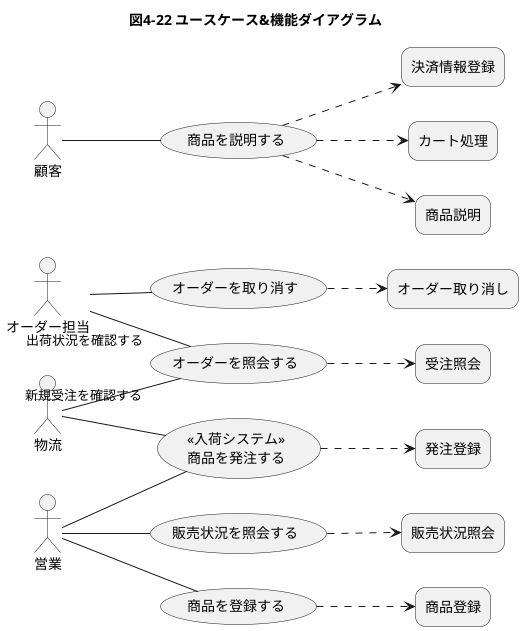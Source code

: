 @startuml
left to right direction
skinparam rectangleRoundCorner 20
title 図4-22 ユースケース&機能ダイアグラム
actor オーダー担当 as A1
actor 物流 as A2
actor 営業 as A3
actor 顧客 as A4
usecase オーダーを取り消す as U1
usecase オーダーを照会する as U2
usecase "<<入荷システム>>\n商品を発注する" as U3
usecase 販売状況を照会する as U4
usecase 商品を登録する as U5
usecase 商品を説明する as U6
rectangle "オーダー取り消し" as N1
rectangle "受注照会" as N2
rectangle "発注登録" as N3
rectangle "販売状況照会" as N4
rectangle "商品登録" as N5
rectangle "決済情報登録" as N6
rectangle "カート処理" as N7
rectangle "商品説明" as N8
A1 -- U1
U1 ..> N1
A1 --"出荷状況を確認する" U2
A2 --"新規受注を確認する" U2
U2 ..> N2
A2 -- U3
A3 -- U3
U3 ..> N3
A3 -- U4
U4 ..> N4
A3 -- U5
U5 ..> N5
A4 -- U6
U6 ..> N6
U6 ..> N7
U6 ..> N8
@enduml